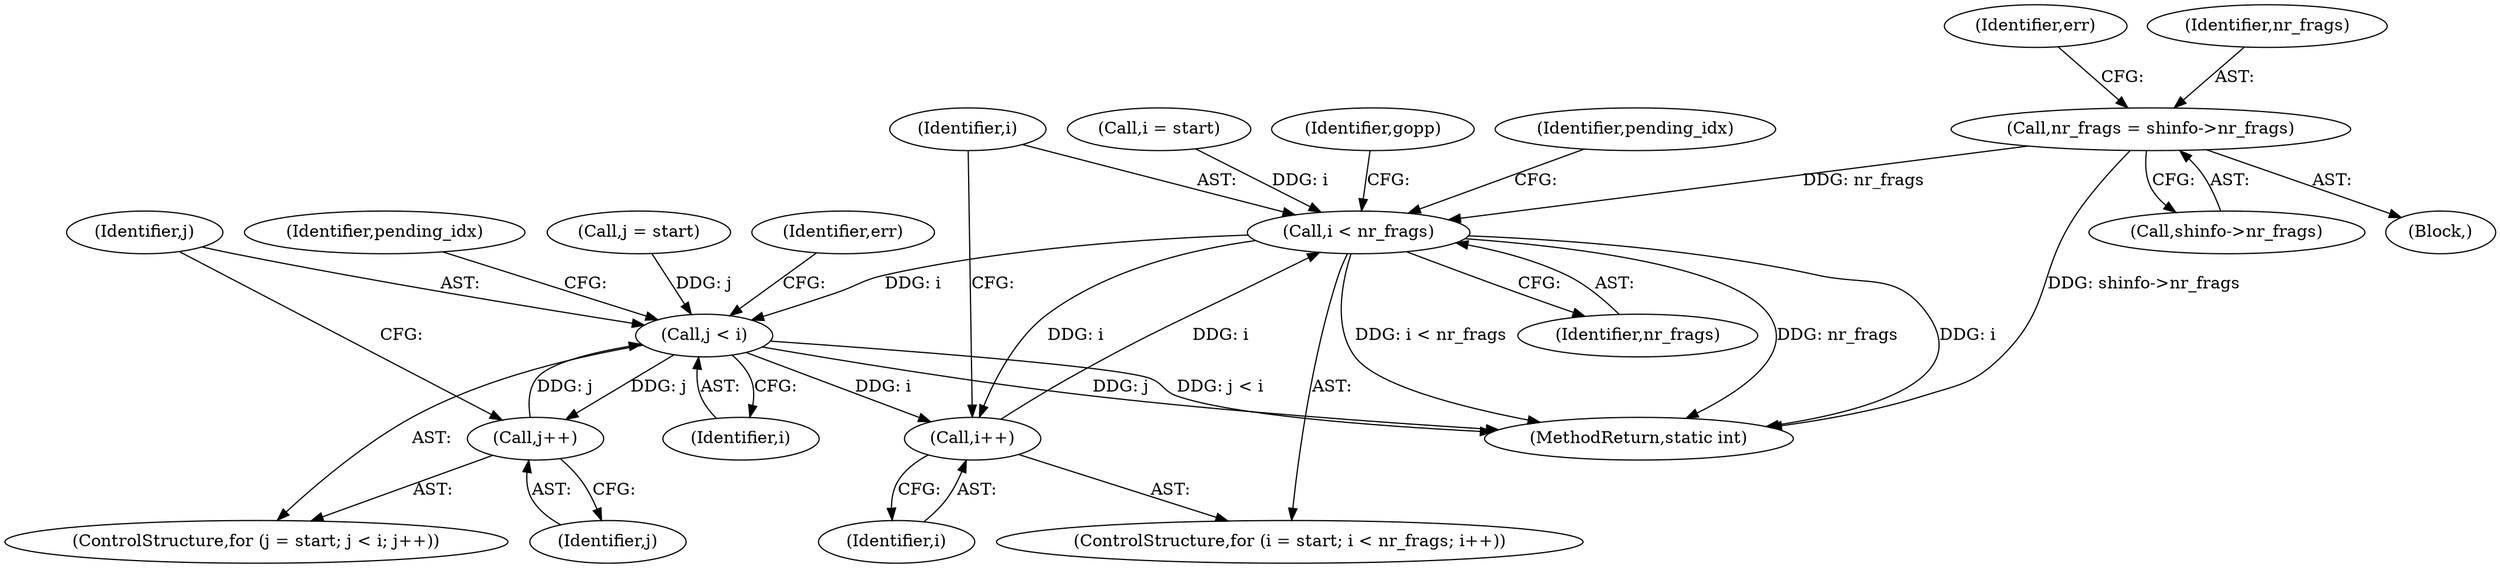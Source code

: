 digraph "0_linux_7d5145d8eb2b9791533ffe4dc003b129b9696c48_1@pointer" {
"1000148" [label="(Call,nr_frags = shinfo->nr_frags)"];
"1000209" [label="(Call,i < nr_frags)"];
"1000212" [label="(Call,i++)"];
"1000293" [label="(Call,j < i)"];
"1000296" [label="(Call,j++)"];
"1000289" [label="(ControlStructure,for (j = start; j < i; j++))"];
"1000213" [label="(Identifier,i)"];
"1000219" [label="(Identifier,pending_idx)"];
"1000296" [label="(Call,j++)"];
"1000150" [label="(Call,shinfo->nr_frags)"];
"1000210" [label="(Identifier,i)"];
"1000322" [label="(MethodReturn,static int)"];
"1000206" [label="(Call,i = start)"];
"1000209" [label="(Call,i < nr_frags)"];
"1000212" [label="(Call,i++)"];
"1000157" [label="(Identifier,err)"];
"1000316" [label="(Identifier,gopp)"];
"1000294" [label="(Identifier,j)"];
"1000290" [label="(Call,j = start)"];
"1000211" [label="(Identifier,nr_frags)"];
"1000149" [label="(Identifier,nr_frags)"];
"1000297" [label="(Identifier,j)"];
"1000112" [label="(Block,)"];
"1000205" [label="(ControlStructure,for (i = start; i < nr_frags; i++))"];
"1000293" [label="(Call,j < i)"];
"1000312" [label="(Identifier,err)"];
"1000300" [label="(Identifier,pending_idx)"];
"1000295" [label="(Identifier,i)"];
"1000148" [label="(Call,nr_frags = shinfo->nr_frags)"];
"1000148" -> "1000112"  [label="AST: "];
"1000148" -> "1000150"  [label="CFG: "];
"1000149" -> "1000148"  [label="AST: "];
"1000150" -> "1000148"  [label="AST: "];
"1000157" -> "1000148"  [label="CFG: "];
"1000148" -> "1000322"  [label="DDG: shinfo->nr_frags"];
"1000148" -> "1000209"  [label="DDG: nr_frags"];
"1000209" -> "1000205"  [label="AST: "];
"1000209" -> "1000211"  [label="CFG: "];
"1000210" -> "1000209"  [label="AST: "];
"1000211" -> "1000209"  [label="AST: "];
"1000219" -> "1000209"  [label="CFG: "];
"1000316" -> "1000209"  [label="CFG: "];
"1000209" -> "1000322"  [label="DDG: i < nr_frags"];
"1000209" -> "1000322"  [label="DDG: i"];
"1000209" -> "1000322"  [label="DDG: nr_frags"];
"1000206" -> "1000209"  [label="DDG: i"];
"1000212" -> "1000209"  [label="DDG: i"];
"1000209" -> "1000212"  [label="DDG: i"];
"1000209" -> "1000293"  [label="DDG: i"];
"1000212" -> "1000205"  [label="AST: "];
"1000212" -> "1000213"  [label="CFG: "];
"1000213" -> "1000212"  [label="AST: "];
"1000210" -> "1000212"  [label="CFG: "];
"1000293" -> "1000212"  [label="DDG: i"];
"1000293" -> "1000289"  [label="AST: "];
"1000293" -> "1000295"  [label="CFG: "];
"1000294" -> "1000293"  [label="AST: "];
"1000295" -> "1000293"  [label="AST: "];
"1000300" -> "1000293"  [label="CFG: "];
"1000312" -> "1000293"  [label="CFG: "];
"1000293" -> "1000322"  [label="DDG: j"];
"1000293" -> "1000322"  [label="DDG: j < i"];
"1000290" -> "1000293"  [label="DDG: j"];
"1000296" -> "1000293"  [label="DDG: j"];
"1000293" -> "1000296"  [label="DDG: j"];
"1000296" -> "1000289"  [label="AST: "];
"1000296" -> "1000297"  [label="CFG: "];
"1000297" -> "1000296"  [label="AST: "];
"1000294" -> "1000296"  [label="CFG: "];
}
